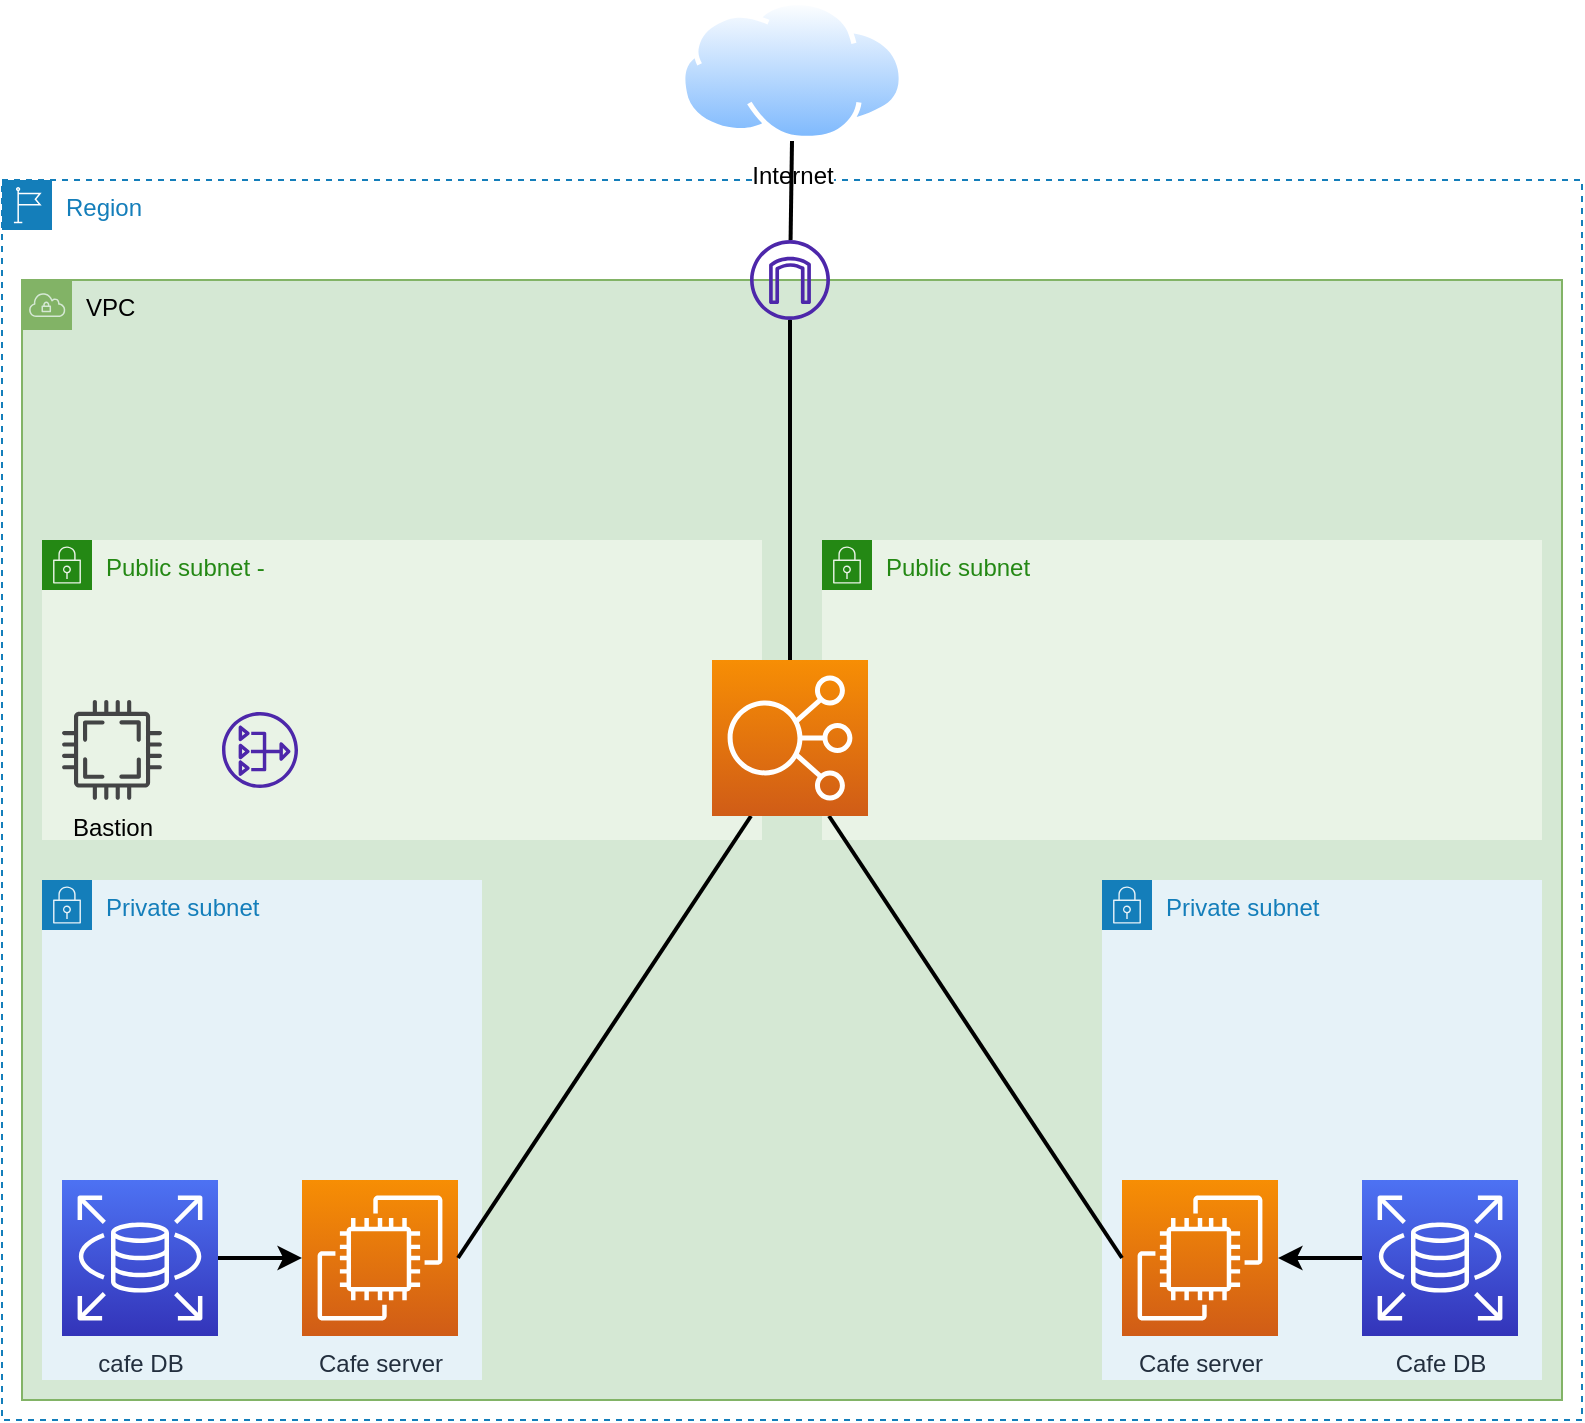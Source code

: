 <mxfile version="18.0.3" type="github">
  <diagram id="zwI81vxztdY5gV2N3vM5" name="Page-1">
    <mxGraphModel dx="1402" dy="1819" grid="1" gridSize="10" guides="1" tooltips="1" connect="1" arrows="1" fold="1" page="1" pageScale="1" pageWidth="850" pageHeight="1100" math="0" shadow="0">
      <root>
        <mxCell id="0" />
        <mxCell id="1" parent="0" />
        <mxCell id="OwTFDTle-X6B8ao1zENb-11" value="Region" style="points=[[0,0],[0.25,0],[0.5,0],[0.75,0],[1,0],[1,0.25],[1,0.5],[1,0.75],[1,1],[0.75,1],[0.5,1],[0.25,1],[0,1],[0,0.75],[0,0.5],[0,0.25]];outlineConnect=0;gradientColor=none;html=1;whiteSpace=wrap;fontSize=12;fontStyle=0;container=1;pointerEvents=0;collapsible=0;recursiveResize=0;shape=mxgraph.aws4.group;grIcon=mxgraph.aws4.group_region;strokeColor=#147EBA;fillColor=none;verticalAlign=top;align=left;spacingLeft=30;fontColor=#147EBA;dashed=1;" parent="1" vertex="1">
          <mxGeometry x="130" y="20" width="790" height="620" as="geometry" />
        </mxCell>
        <mxCell id="OwTFDTle-X6B8ao1zENb-10" value="VPC" style="points=[[0,0],[0.25,0],[0.5,0],[0.75,0],[1,0],[1,0.25],[1,0.5],[1,0.75],[1,1],[0.75,1],[0.5,1],[0.25,1],[0,1],[0,0.75],[0,0.5],[0,0.25]];outlineConnect=0;html=1;whiteSpace=wrap;fontSize=12;fontStyle=0;container=1;pointerEvents=0;collapsible=0;recursiveResize=0;shape=mxgraph.aws4.group;grIcon=mxgraph.aws4.group_vpc;strokeColor=#82b366;fillColor=#d5e8d4;verticalAlign=top;align=left;spacingLeft=30;dashed=0;" parent="OwTFDTle-X6B8ao1zENb-11" vertex="1">
          <mxGeometry x="10" y="50" width="770" height="560" as="geometry" />
        </mxCell>
        <mxCell id="OwTFDTle-X6B8ao1zENb-44" value="Public subnet - " style="points=[[0,0],[0.25,0],[0.5,0],[0.75,0],[1,0],[1,0.25],[1,0.5],[1,0.75],[1,1],[0.75,1],[0.5,1],[0.25,1],[0,1],[0,0.75],[0,0.5],[0,0.25]];outlineConnect=0;gradientColor=none;html=1;whiteSpace=wrap;fontSize=12;fontStyle=0;container=1;pointerEvents=0;collapsible=0;recursiveResize=0;shape=mxgraph.aws4.group;grIcon=mxgraph.aws4.group_security_group;grStroke=0;strokeColor=#248814;fillColor=#E9F3E6;verticalAlign=top;align=left;spacingLeft=30;fontColor=#248814;dashed=0;" parent="OwTFDTle-X6B8ao1zENb-10" vertex="1">
          <mxGeometry x="10" y="130" width="360" height="150" as="geometry" />
        </mxCell>
        <mxCell id="yhc_sHgP9IZnK_bAIq9j-24" value="Bastion" style="sketch=0;pointerEvents=1;shadow=0;dashed=0;html=1;strokeColor=none;fillColor=#434445;aspect=fixed;labelPosition=center;verticalLabelPosition=bottom;verticalAlign=top;align=center;outlineConnect=0;shape=mxgraph.vvd.cpu;" vertex="1" parent="OwTFDTle-X6B8ao1zENb-44">
          <mxGeometry x="10" y="80" width="50" height="50" as="geometry" />
        </mxCell>
        <mxCell id="yhc_sHgP9IZnK_bAIq9j-4" value="" style="sketch=0;outlineConnect=0;fontColor=#232F3E;gradientColor=none;fillColor=#4D27AA;strokeColor=none;dashed=0;verticalLabelPosition=bottom;verticalAlign=top;align=center;html=1;fontSize=12;fontStyle=0;aspect=fixed;pointerEvents=1;shape=mxgraph.aws4.nat_gateway;" vertex="1" parent="OwTFDTle-X6B8ao1zENb-44">
          <mxGeometry x="90" y="86" width="38" height="38" as="geometry" />
        </mxCell>
        <mxCell id="OwTFDTle-X6B8ao1zENb-28" value="Private subnet" style="points=[[0,0],[0.25,0],[0.5,0],[0.75,0],[1,0],[1,0.25],[1,0.5],[1,0.75],[1,1],[0.75,1],[0.5,1],[0.25,1],[0,1],[0,0.75],[0,0.5],[0,0.25]];outlineConnect=0;gradientColor=none;html=1;whiteSpace=wrap;fontSize=12;fontStyle=0;container=1;pointerEvents=0;collapsible=0;recursiveResize=0;shape=mxgraph.aws4.group;grIcon=mxgraph.aws4.group_security_group;grStroke=0;strokeColor=#147EBA;fillColor=#E6F2F8;verticalAlign=top;align=left;spacingLeft=30;fontColor=#147EBA;dashed=0;" parent="OwTFDTle-X6B8ao1zENb-10" vertex="1">
          <mxGeometry x="10" y="300" width="220" height="250" as="geometry" />
        </mxCell>
        <mxCell id="yhc_sHgP9IZnK_bAIq9j-11" value="" style="edgeStyle=orthogonalEdgeStyle;rounded=0;orthogonalLoop=1;jettySize=auto;html=1;strokeWidth=2;" edge="1" parent="OwTFDTle-X6B8ao1zENb-28" source="OwTFDTle-X6B8ao1zENb-4" target="OwTFDTle-X6B8ao1zENb-30">
          <mxGeometry relative="1" as="geometry" />
        </mxCell>
        <mxCell id="OwTFDTle-X6B8ao1zENb-4" value="cafe DB" style="sketch=0;points=[[0,0,0],[0.25,0,0],[0.5,0,0],[0.75,0,0],[1,0,0],[0,1,0],[0.25,1,0],[0.5,1,0],[0.75,1,0],[1,1,0],[0,0.25,0],[0,0.5,0],[0,0.75,0],[1,0.25,0],[1,0.5,0],[1,0.75,0]];outlineConnect=0;fontColor=#232F3E;gradientColor=#4D72F3;gradientDirection=north;fillColor=#3334B9;strokeColor=#ffffff;dashed=0;verticalLabelPosition=bottom;verticalAlign=top;align=center;html=1;fontSize=12;fontStyle=0;aspect=fixed;shape=mxgraph.aws4.resourceIcon;resIcon=mxgraph.aws4.rds;" parent="OwTFDTle-X6B8ao1zENb-28" vertex="1">
          <mxGeometry x="10" y="150" width="78" height="78" as="geometry" />
        </mxCell>
        <mxCell id="OwTFDTle-X6B8ao1zENb-30" value="&lt;div&gt;Cafe server&lt;/div&gt;&lt;div&gt;&lt;br&gt;&lt;/div&gt;" style="sketch=0;points=[[0,0,0],[0.25,0,0],[0.5,0,0],[0.75,0,0],[1,0,0],[0,1,0],[0.25,1,0],[0.5,1,0],[0.75,1,0],[1,1,0],[0,0.25,0],[0,0.5,0],[0,0.75,0],[1,0.25,0],[1,0.5,0],[1,0.75,0]];outlineConnect=0;fontColor=#232F3E;gradientColor=#F78E04;gradientDirection=north;fillColor=#D05C17;strokeColor=#ffffff;dashed=0;verticalLabelPosition=bottom;verticalAlign=top;align=center;html=1;fontSize=12;fontStyle=0;aspect=fixed;shape=mxgraph.aws4.resourceIcon;resIcon=mxgraph.aws4.ec2;" parent="OwTFDTle-X6B8ao1zENb-28" vertex="1">
          <mxGeometry x="130" y="150" width="78" height="78" as="geometry" />
        </mxCell>
        <mxCell id="OwTFDTle-X6B8ao1zENb-37" value="Public subnet" style="points=[[0,0],[0.25,0],[0.5,0],[0.75,0],[1,0],[1,0.25],[1,0.5],[1,0.75],[1,1],[0.75,1],[0.5,1],[0.25,1],[0,1],[0,0.75],[0,0.5],[0,0.25]];outlineConnect=0;gradientColor=none;html=1;whiteSpace=wrap;fontSize=12;fontStyle=0;container=1;pointerEvents=0;collapsible=0;recursiveResize=0;shape=mxgraph.aws4.group;grIcon=mxgraph.aws4.group_security_group;grStroke=0;strokeColor=#248814;fillColor=#E9F3E6;verticalAlign=top;align=left;spacingLeft=30;fontColor=#248814;dashed=0;" parent="OwTFDTle-X6B8ao1zENb-10" vertex="1">
          <mxGeometry x="400" y="130" width="360" height="150" as="geometry" />
        </mxCell>
        <mxCell id="OwTFDTle-X6B8ao1zENb-40" value="Private subnet" style="points=[[0,0],[0.25,0],[0.5,0],[0.75,0],[1,0],[1,0.25],[1,0.5],[1,0.75],[1,1],[0.75,1],[0.5,1],[0.25,1],[0,1],[0,0.75],[0,0.5],[0,0.25]];outlineConnect=0;gradientColor=none;html=1;whiteSpace=wrap;fontSize=12;fontStyle=0;container=1;pointerEvents=0;collapsible=0;recursiveResize=0;shape=mxgraph.aws4.group;grIcon=mxgraph.aws4.group_security_group;grStroke=0;strokeColor=#147EBA;fillColor=#E6F2F8;verticalAlign=top;align=left;spacingLeft=30;fontColor=#147EBA;dashed=0;" parent="OwTFDTle-X6B8ao1zENb-10" vertex="1">
          <mxGeometry x="540" y="300" width="220" height="250" as="geometry" />
        </mxCell>
        <mxCell id="yhc_sHgP9IZnK_bAIq9j-12" value="" style="edgeStyle=orthogonalEdgeStyle;rounded=0;orthogonalLoop=1;jettySize=auto;html=1;strokeWidth=2;" edge="1" parent="OwTFDTle-X6B8ao1zENb-40" source="OwTFDTle-X6B8ao1zENb-42" target="OwTFDTle-X6B8ao1zENb-45">
          <mxGeometry relative="1" as="geometry" />
        </mxCell>
        <mxCell id="OwTFDTle-X6B8ao1zENb-42" value="&lt;div&gt;Cafe DB&lt;/div&gt;&lt;div&gt;&lt;br&gt;&lt;/div&gt;" style="sketch=0;points=[[0,0,0],[0.25,0,0],[0.5,0,0],[0.75,0,0],[1,0,0],[0,1,0],[0.25,1,0],[0.5,1,0],[0.75,1,0],[1,1,0],[0,0.25,0],[0,0.5,0],[0,0.75,0],[1,0.25,0],[1,0.5,0],[1,0.75,0]];outlineConnect=0;fontColor=#232F3E;gradientColor=#4D72F3;gradientDirection=north;fillColor=#3334B9;strokeColor=#ffffff;dashed=0;verticalLabelPosition=bottom;verticalAlign=top;align=center;html=1;fontSize=12;fontStyle=0;aspect=fixed;shape=mxgraph.aws4.resourceIcon;resIcon=mxgraph.aws4.rds;" parent="OwTFDTle-X6B8ao1zENb-40" vertex="1">
          <mxGeometry x="130" y="150" width="78" height="78" as="geometry" />
        </mxCell>
        <mxCell id="OwTFDTle-X6B8ao1zENb-45" value="&lt;div&gt;Cafe server&lt;/div&gt;&lt;div&gt;&lt;br&gt;&lt;/div&gt;" style="sketch=0;points=[[0,0,0],[0.25,0,0],[0.5,0,0],[0.75,0,0],[1,0,0],[0,1,0],[0.25,1,0],[0.5,1,0],[0.75,1,0],[1,1,0],[0,0.25,0],[0,0.5,0],[0,0.75,0],[1,0.25,0],[1,0.5,0],[1,0.75,0]];outlineConnect=0;fontColor=#232F3E;gradientColor=#F78E04;gradientDirection=north;fillColor=#D05C17;strokeColor=#ffffff;dashed=0;verticalLabelPosition=bottom;verticalAlign=top;align=center;html=1;fontSize=12;fontStyle=0;aspect=fixed;shape=mxgraph.aws4.resourceIcon;resIcon=mxgraph.aws4.ec2;" parent="OwTFDTle-X6B8ao1zENb-40" vertex="1">
          <mxGeometry x="10" y="150" width="78" height="78" as="geometry" />
        </mxCell>
        <mxCell id="OwTFDTle-X6B8ao1zENb-33" value="" style="sketch=0;outlineConnect=0;fontColor=#232F3E;gradientColor=none;fillColor=#4D27AA;strokeColor=none;dashed=0;verticalLabelPosition=bottom;verticalAlign=top;align=center;html=1;fontSize=12;fontStyle=0;aspect=fixed;pointerEvents=1;shape=mxgraph.aws4.internet_gateway;" parent="OwTFDTle-X6B8ao1zENb-10" vertex="1">
          <mxGeometry x="364" y="-20" width="40" height="40" as="geometry" />
        </mxCell>
        <mxCell id="yhc_sHgP9IZnK_bAIq9j-31" value="" style="endArrow=none;html=1;rounded=0;strokeWidth=2;entryX=0.5;entryY=0;entryDx=0;entryDy=0;entryPerimeter=0;" edge="1" parent="OwTFDTle-X6B8ao1zENb-10" source="OwTFDTle-X6B8ao1zENb-33" target="yhc_sHgP9IZnK_bAIq9j-26">
          <mxGeometry width="50" height="50" relative="1" as="geometry">
            <mxPoint x="550" y="240" as="sourcePoint" />
            <mxPoint x="600" y="190" as="targetPoint" />
          </mxGeometry>
        </mxCell>
        <mxCell id="yhc_sHgP9IZnK_bAIq9j-32" value="" style="endArrow=none;html=1;rounded=0;strokeWidth=2;entryX=1;entryY=0.5;entryDx=0;entryDy=0;entryPerimeter=0;exitX=0.25;exitY=1;exitDx=0;exitDy=0;exitPerimeter=0;" edge="1" parent="OwTFDTle-X6B8ao1zENb-10" source="yhc_sHgP9IZnK_bAIq9j-26" target="OwTFDTle-X6B8ao1zENb-30">
          <mxGeometry width="50" height="50" relative="1" as="geometry">
            <mxPoint x="396" y="150.068" as="sourcePoint" />
            <mxPoint x="248" y="236.282" as="targetPoint" />
          </mxGeometry>
        </mxCell>
        <mxCell id="yhc_sHgP9IZnK_bAIq9j-33" value="" style="endArrow=none;html=1;rounded=0;strokeWidth=2;exitX=0;exitY=0.5;exitDx=0;exitDy=0;exitPerimeter=0;entryX=0.75;entryY=1;entryDx=0;entryDy=0;entryPerimeter=0;" edge="1" parent="OwTFDTle-X6B8ao1zENb-10" source="OwTFDTle-X6B8ao1zENb-45" target="yhc_sHgP9IZnK_bAIq9j-26">
          <mxGeometry width="50" height="50" relative="1" as="geometry">
            <mxPoint x="406" y="160.068" as="sourcePoint" />
            <mxPoint x="258" y="246.282" as="targetPoint" />
          </mxGeometry>
        </mxCell>
        <mxCell id="yhc_sHgP9IZnK_bAIq9j-26" value="" style="sketch=0;points=[[0,0,0],[0.25,0,0],[0.5,0,0],[0.75,0,0],[1,0,0],[0,1,0],[0.25,1,0],[0.5,1,0],[0.75,1,0],[1,1,0],[0,0.25,0],[0,0.5,0],[0,0.75,0],[1,0.25,0],[1,0.5,0],[1,0.75,0]];outlineConnect=0;fontColor=#232F3E;gradientColor=#F78E04;gradientDirection=north;fillColor=#D05C17;strokeColor=#ffffff;dashed=0;verticalLabelPosition=bottom;verticalAlign=top;align=center;html=1;fontSize=12;fontStyle=0;aspect=fixed;shape=mxgraph.aws4.resourceIcon;resIcon=mxgraph.aws4.elastic_load_balancing;" vertex="1" parent="OwTFDTle-X6B8ao1zENb-10">
          <mxGeometry x="345" y="190" width="78" height="78" as="geometry" />
        </mxCell>
        <mxCell id="yhc_sHgP9IZnK_bAIq9j-22" value="&lt;div&gt;Internet&lt;/div&gt;&lt;div&gt;&lt;br&gt;&lt;/div&gt;" style="aspect=fixed;perimeter=ellipsePerimeter;html=1;align=center;shadow=0;dashed=0;spacingTop=3;image;image=img/lib/active_directory/internet_cloud.svg;" vertex="1" parent="1">
          <mxGeometry x="469.05" y="-70" width="111.9" height="70.5" as="geometry" />
        </mxCell>
        <mxCell id="yhc_sHgP9IZnK_bAIq9j-23" value="" style="endArrow=none;html=1;rounded=0;strokeWidth=2;exitX=0.5;exitY=1;exitDx=0;exitDy=0;" edge="1" parent="1" source="yhc_sHgP9IZnK_bAIq9j-22" target="OwTFDTle-X6B8ao1zENb-33">
          <mxGeometry width="50" height="50" relative="1" as="geometry">
            <mxPoint x="574.854" y="238" as="sourcePoint" />
            <mxPoint x="574.3" y="310" as="targetPoint" />
          </mxGeometry>
        </mxCell>
      </root>
    </mxGraphModel>
  </diagram>
</mxfile>
